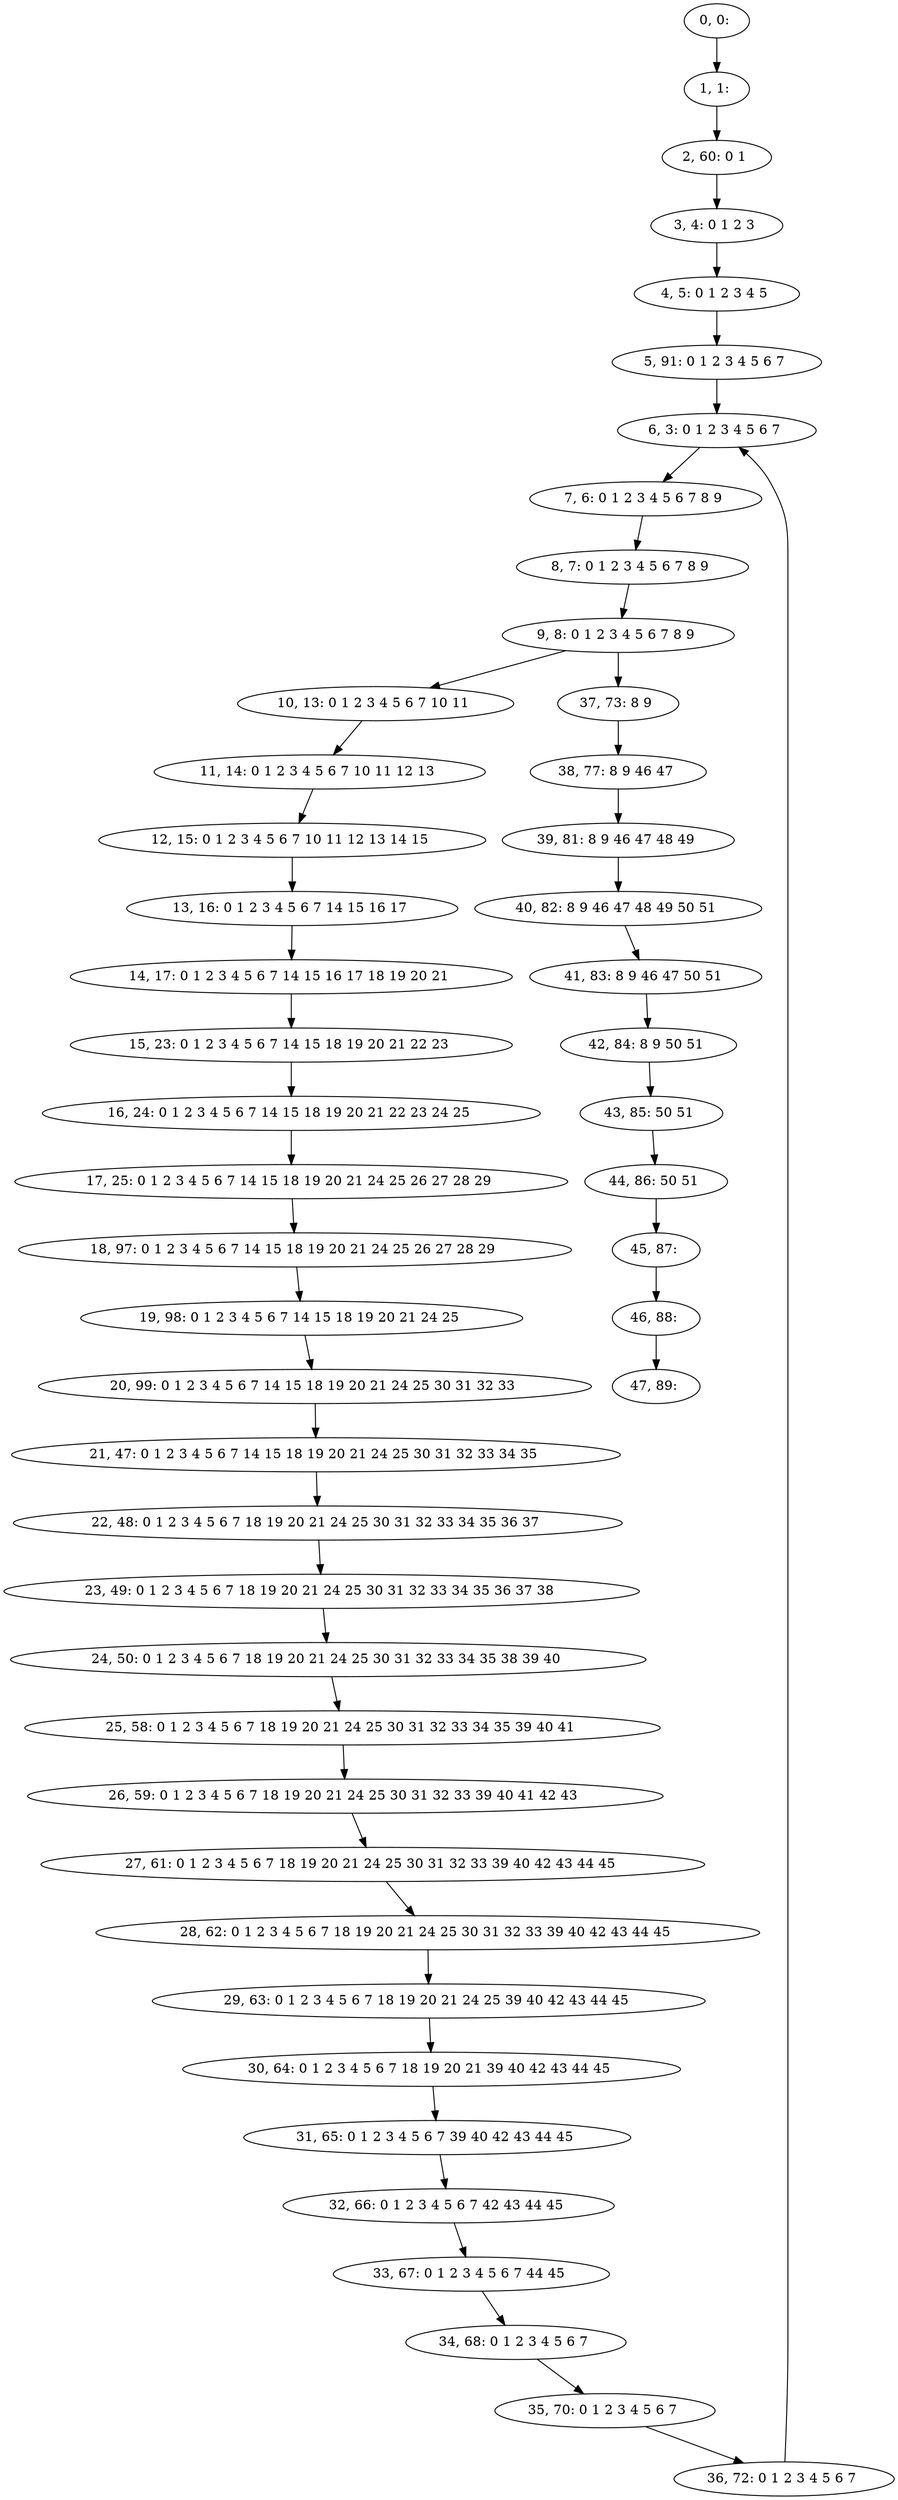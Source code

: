 digraph G {
0[label="0, 0: "];
1[label="1, 1: "];
2[label="2, 60: 0 1 "];
3[label="3, 4: 0 1 2 3 "];
4[label="4, 5: 0 1 2 3 4 5 "];
5[label="5, 91: 0 1 2 3 4 5 6 7 "];
6[label="6, 3: 0 1 2 3 4 5 6 7 "];
7[label="7, 6: 0 1 2 3 4 5 6 7 8 9 "];
8[label="8, 7: 0 1 2 3 4 5 6 7 8 9 "];
9[label="9, 8: 0 1 2 3 4 5 6 7 8 9 "];
10[label="10, 13: 0 1 2 3 4 5 6 7 10 11 "];
11[label="11, 14: 0 1 2 3 4 5 6 7 10 11 12 13 "];
12[label="12, 15: 0 1 2 3 4 5 6 7 10 11 12 13 14 15 "];
13[label="13, 16: 0 1 2 3 4 5 6 7 14 15 16 17 "];
14[label="14, 17: 0 1 2 3 4 5 6 7 14 15 16 17 18 19 20 21 "];
15[label="15, 23: 0 1 2 3 4 5 6 7 14 15 18 19 20 21 22 23 "];
16[label="16, 24: 0 1 2 3 4 5 6 7 14 15 18 19 20 21 22 23 24 25 "];
17[label="17, 25: 0 1 2 3 4 5 6 7 14 15 18 19 20 21 24 25 26 27 28 29 "];
18[label="18, 97: 0 1 2 3 4 5 6 7 14 15 18 19 20 21 24 25 26 27 28 29 "];
19[label="19, 98: 0 1 2 3 4 5 6 7 14 15 18 19 20 21 24 25 "];
20[label="20, 99: 0 1 2 3 4 5 6 7 14 15 18 19 20 21 24 25 30 31 32 33 "];
21[label="21, 47: 0 1 2 3 4 5 6 7 14 15 18 19 20 21 24 25 30 31 32 33 34 35 "];
22[label="22, 48: 0 1 2 3 4 5 6 7 18 19 20 21 24 25 30 31 32 33 34 35 36 37 "];
23[label="23, 49: 0 1 2 3 4 5 6 7 18 19 20 21 24 25 30 31 32 33 34 35 36 37 38 "];
24[label="24, 50: 0 1 2 3 4 5 6 7 18 19 20 21 24 25 30 31 32 33 34 35 38 39 40 "];
25[label="25, 58: 0 1 2 3 4 5 6 7 18 19 20 21 24 25 30 31 32 33 34 35 39 40 41 "];
26[label="26, 59: 0 1 2 3 4 5 6 7 18 19 20 21 24 25 30 31 32 33 39 40 41 42 43 "];
27[label="27, 61: 0 1 2 3 4 5 6 7 18 19 20 21 24 25 30 31 32 33 39 40 42 43 44 45 "];
28[label="28, 62: 0 1 2 3 4 5 6 7 18 19 20 21 24 25 30 31 32 33 39 40 42 43 44 45 "];
29[label="29, 63: 0 1 2 3 4 5 6 7 18 19 20 21 24 25 39 40 42 43 44 45 "];
30[label="30, 64: 0 1 2 3 4 5 6 7 18 19 20 21 39 40 42 43 44 45 "];
31[label="31, 65: 0 1 2 3 4 5 6 7 39 40 42 43 44 45 "];
32[label="32, 66: 0 1 2 3 4 5 6 7 42 43 44 45 "];
33[label="33, 67: 0 1 2 3 4 5 6 7 44 45 "];
34[label="34, 68: 0 1 2 3 4 5 6 7 "];
35[label="35, 70: 0 1 2 3 4 5 6 7 "];
36[label="36, 72: 0 1 2 3 4 5 6 7 "];
37[label="37, 73: 8 9 "];
38[label="38, 77: 8 9 46 47 "];
39[label="39, 81: 8 9 46 47 48 49 "];
40[label="40, 82: 8 9 46 47 48 49 50 51 "];
41[label="41, 83: 8 9 46 47 50 51 "];
42[label="42, 84: 8 9 50 51 "];
43[label="43, 85: 50 51 "];
44[label="44, 86: 50 51 "];
45[label="45, 87: "];
46[label="46, 88: "];
47[label="47, 89: "];
0->1 ;
1->2 ;
2->3 ;
3->4 ;
4->5 ;
5->6 ;
6->7 ;
7->8 ;
8->9 ;
9->10 ;
9->37 ;
10->11 ;
11->12 ;
12->13 ;
13->14 ;
14->15 ;
15->16 ;
16->17 ;
17->18 ;
18->19 ;
19->20 ;
20->21 ;
21->22 ;
22->23 ;
23->24 ;
24->25 ;
25->26 ;
26->27 ;
27->28 ;
28->29 ;
29->30 ;
30->31 ;
31->32 ;
32->33 ;
33->34 ;
34->35 ;
35->36 ;
36->6 ;
37->38 ;
38->39 ;
39->40 ;
40->41 ;
41->42 ;
42->43 ;
43->44 ;
44->45 ;
45->46 ;
46->47 ;
}
